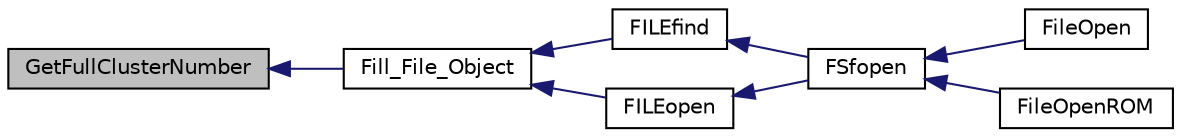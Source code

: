 digraph "GetFullClusterNumber"
{
  edge [fontname="Helvetica",fontsize="10",labelfontname="Helvetica",labelfontsize="10"];
  node [fontname="Helvetica",fontsize="10",shape=record];
  rankdir="LR";
  Node1 [label="GetFullClusterNumber",height=0.2,width=0.4,color="black", fillcolor="grey75", style="filled", fontcolor="black"];
  Node1 -> Node2 [dir="back",color="midnightblue",fontsize="10",style="solid",fontname="Helvetica"];
  Node2 [label="Fill_File_Object",height=0.2,width=0.4,color="black", fillcolor="white", style="filled",URL="$_f_s_i_o_8c.html#aa92838a16615c1bb64460c551b9efc23"];
  Node2 -> Node3 [dir="back",color="midnightblue",fontsize="10",style="solid",fontname="Helvetica"];
  Node3 [label="FILEfind",height=0.2,width=0.4,color="black", fillcolor="white", style="filled",URL="$_f_s_i_o_8c.html#aa0953ab0c059963e7b5c2076fdb01f9b"];
  Node3 -> Node4 [dir="back",color="midnightblue",fontsize="10",style="solid",fontname="Helvetica"];
  Node4 [label="FSfopen",height=0.2,width=0.4,color="black", fillcolor="white", style="filled",URL="$_f_s_i_o_8c.html#a80780b69226fc956fb01be96e3dd4e66"];
  Node4 -> Node5 [dir="back",color="midnightblue",fontsize="10",style="solid",fontname="Helvetica"];
  Node5 [label="FileOpen",height=0.2,width=0.4,color="black", fillcolor="white", style="filled",URL="$_file_system_8c.html#aa82c8d7821c63cb52f019ffeb362c64b"];
  Node4 -> Node6 [dir="back",color="midnightblue",fontsize="10",style="solid",fontname="Helvetica"];
  Node6 [label="FileOpenROM",height=0.2,width=0.4,color="black", fillcolor="white", style="filled",URL="$_file_system_8c.html#ac74a42145bf44bfe5754a02f0b50bc55"];
  Node2 -> Node7 [dir="back",color="midnightblue",fontsize="10",style="solid",fontname="Helvetica"];
  Node7 [label="FILEopen",height=0.2,width=0.4,color="black", fillcolor="white", style="filled",URL="$_f_s_i_o_8c.html#aefbcc2c762e5983bc83d6baf60d962f1"];
  Node7 -> Node4 [dir="back",color="midnightblue",fontsize="10",style="solid",fontname="Helvetica"];
}

